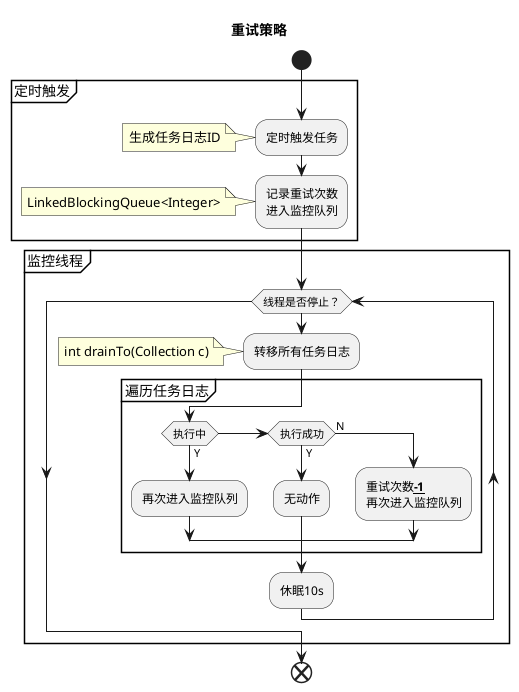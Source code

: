 @startuml
title 重试策略

start
partition 定时触发 {
    :定时触发任务;
    note left
        生成任务日志ID
    end note
    :记录重试次数\n进入监控队列;
    note left
        LinkedBlockingQueue<Integer>
    end note
}

partition 监控线程 {
    while (线程是否停止？)
        :转移所有任务日志;
        note left
            int drainTo(Collection c)
        end note
        partition 遍历任务日志 {
            if (执行中) then (Y)
              :再次进入监控队列;
            elseif (执行成功) then (Y)
              :无动作;
            else (N)
              :重试次数__**-1**__\n再次进入监控队列;
            endif
        }
        :休眠10s;
    endwhile;
}

end
@enduml